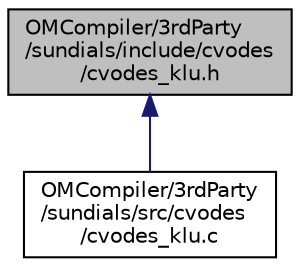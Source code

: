 digraph "OMCompiler/3rdParty/sundials/include/cvodes/cvodes_klu.h"
{
  edge [fontname="Helvetica",fontsize="10",labelfontname="Helvetica",labelfontsize="10"];
  node [fontname="Helvetica",fontsize="10",shape=record];
  Node8 [label="OMCompiler/3rdParty\l/sundials/include/cvodes\l/cvodes_klu.h",height=0.2,width=0.4,color="black", fillcolor="grey75", style="filled", fontcolor="black"];
  Node8 -> Node9 [dir="back",color="midnightblue",fontsize="10",style="solid",fontname="Helvetica"];
  Node9 [label="OMCompiler/3rdParty\l/sundials/src/cvodes\l/cvodes_klu.c",height=0.2,width=0.4,color="black", fillcolor="white", style="filled",URL="$df/d2d/cvodes__klu_8c.html"];
}
